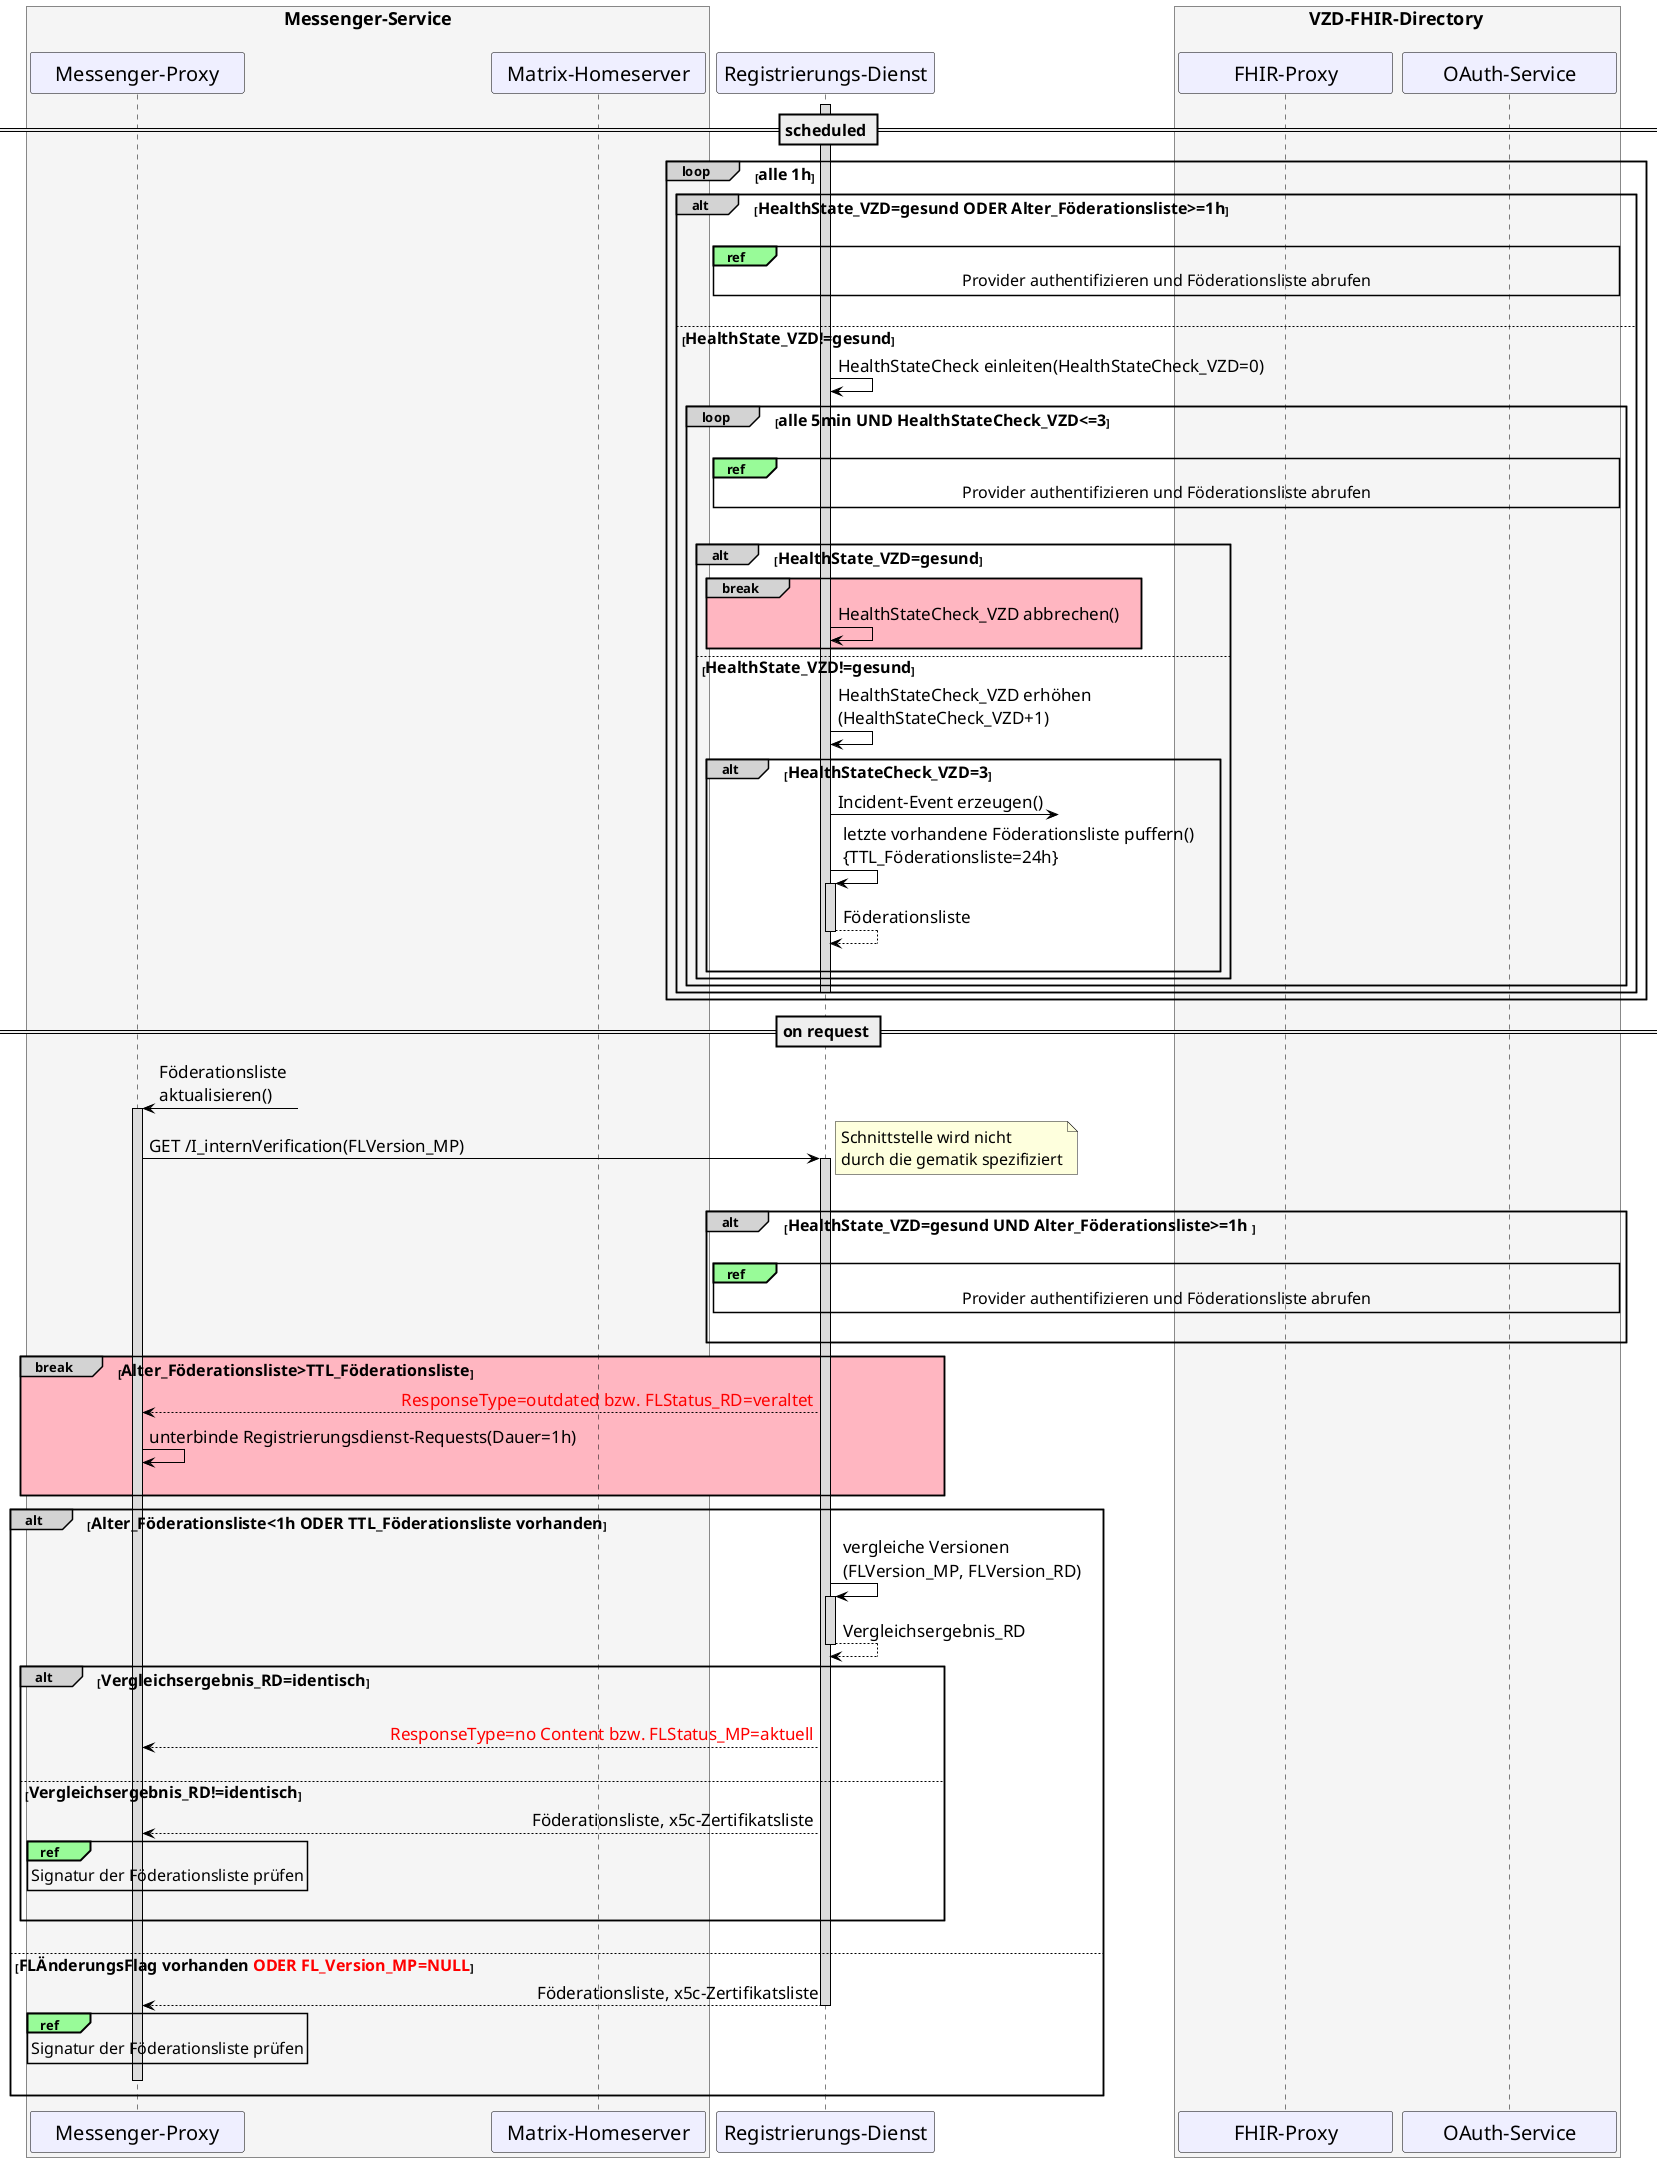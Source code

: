 /' 
# TI-Messenger 1.1.1
# TI-Messenger-Dienst
# UC - 
# Sequence Diagram
# Name: Föderationsliste aktualisieren
'/

@startuml
skinparam sequenceMessageAlign direction
skinparam minClassWidth 200
skinparam BoxPadding 1
skinparam sequenceReferenceHeaderBackgroundColor palegreen
scale max 2048 width

skinparam sequence {
ArrowColor black
ArrowFontSize 17
ActorBorderColor black
LifeLineBorderColor black
LifeLineBackgroundColor Gainsboro

ParticipantBorderColor Motivation
ParticipantBackgroundColor Motivation
ParticipantFontName Impact
ParticipantFontSize 20
ParticipantFontColor black
ParticipantBorderColor Black
ParticipantBackgroundColor MOTIVATION

ActorBackgroundColor Gainsboro
ActorFontColor black
ActorFontSize 20
ActorFontName Aapex
}

box <size:18>Messenger-Service\n #WhiteSmoke
participant MP as "Messenger-Proxy"
participant MH as "Matrix-Homeserver"
end box
participant RD as "Registrierungs-Dienst"
box <size:18>VZD-FHIR-Directory</size> #WhiteSmoke
  participant FP as "FHIR-Proxy"
  participant AS as "OAuth-Service"
end box

== <size:16>scheduled</size> ==

loop#LightGrey <size:16>alle 1h</size>
  alt#LightGrey <size:16>HealthState_VZD=gesund ODER Alter_Föderationsliste>=1h</size>
  activate RD
  |||
  ref over AS, FP, RD
    <size:16>Provider authentifizieren und Föderationsliste abrufen</size>
  end ref
  |||

  else <size:16>HealthState_VZD!=gesund</size>
    RD->RD: HealthStateCheck einleiten(HealthStateCheck_VZD=0)
    loop#LightGrey <size:16>alle 5min UND HealthStateCheck_VZD<=3</size>
      |||
      ref over AS, FP, RD
        <size:16>Provider authentifizieren und Föderationsliste abrufen</size>
      end ref
      |||
      alt#LightGrey <size:16>HealthState_VZD=gesund</size>
        break#LightGrey #LightPink
          RD->RD: HealthStateCheck_VZD abbrechen()
        end
      else <size:16>HealthState_VZD!=gesund</size>
        RD->RD: HealthStateCheck_VZD erhöhen\n(HealthStateCheck_VZD+1)
        alt#LightGrey <size:16>HealthStateCheck_VZD=3</size>
          RD ->?: Incident-Event erzeugen()
          RD->RD++: letzte vorhandene Föderationsliste puffern() \n{TTL_Föderationsliste=24h}
          return Föderationsliste
        |||
        end
      end
    end 
    'RD-[hidden]> RD
    deactivate RD
  end
end

== <size:16>on request</size> ==

MP <-?: Föderationsliste \naktualisieren()
activate MP
MP->RD: GET /I_internVerification(FLVersion_MP) 
note right: <size:16>Schnittstelle wird nicht \n<size:16>durch die gematik spezifiziert</size>
|||
  Activate RD

alt#LightGrey <size:16>HealthState_VZD=gesund UND Alter_Föderationsliste>=1h </size>

  |||
  ref over AS, FP, RD
    <size:16>Provider authentifizieren und Föderationsliste abrufen</size>
  end ref
  |||
  
'else <size:16>HealthState_VZD!=gesund ODER Alter_Föderationsliste<1h</size>
'else <size:16>Alter_Föderationsliste<1h ODER TTL_Föderationsliste vorhanden</size>

  'RD->RD: FLStatus_RD=aktuell

end

break#LightGrey #LightPink <size:16>Alter_Föderationsliste>TTL_Föderationsliste</size>
  'RD-->MP: FLStatus_RD=veraltet
  RD-->MP: <font color=red>ResponseType=outdated bzw. FLStatus_RD=veraltet</font>
  MP->MP: unterbinde Registrierungsdienst-Requests(Dauer=1h)
  |||
end

alt#LightGrey <size:16>Alter_Föderationsliste<1h ODER TTL_Föderationsliste vorhanden</size>
  RD->RD++: vergleiche Versionen\n(FLVersion_MP, FLVersion_RD)
  return Vergleichsergebnis_RD
    
  alt#LightGrey <size:16>Vergleichsergebnis_RD=identisch</size>
    ||| 
    RD-->MP: <font color=red>ResponseType=no Content bzw. FLStatus_MP=aktuell</font>
    |||
      
  else <size:16>Vergleichsergebnis_RD!=identisch</size>
    RD-->MP: Föderationsliste, x5c-Zertifikatsliste
    ref over MP
      <size:16>Signatur der Föderationsliste prüfen</size>
    end ref
    |||
  end
  |||
  
else <size:16>FLÄnderungsFlag vorhanden <font color=red>ODER FL_Version_MP=NULL</font></size>
  RD-->MP: Föderationsliste, x5c-Zertifikatsliste
  Deactivate RD
  ref over MP
    <size:16>Signatur der Föderationsliste prüfen</size>
  end ref
  MP-[hidden]> MP
  deactivate MP
end
@enduml
